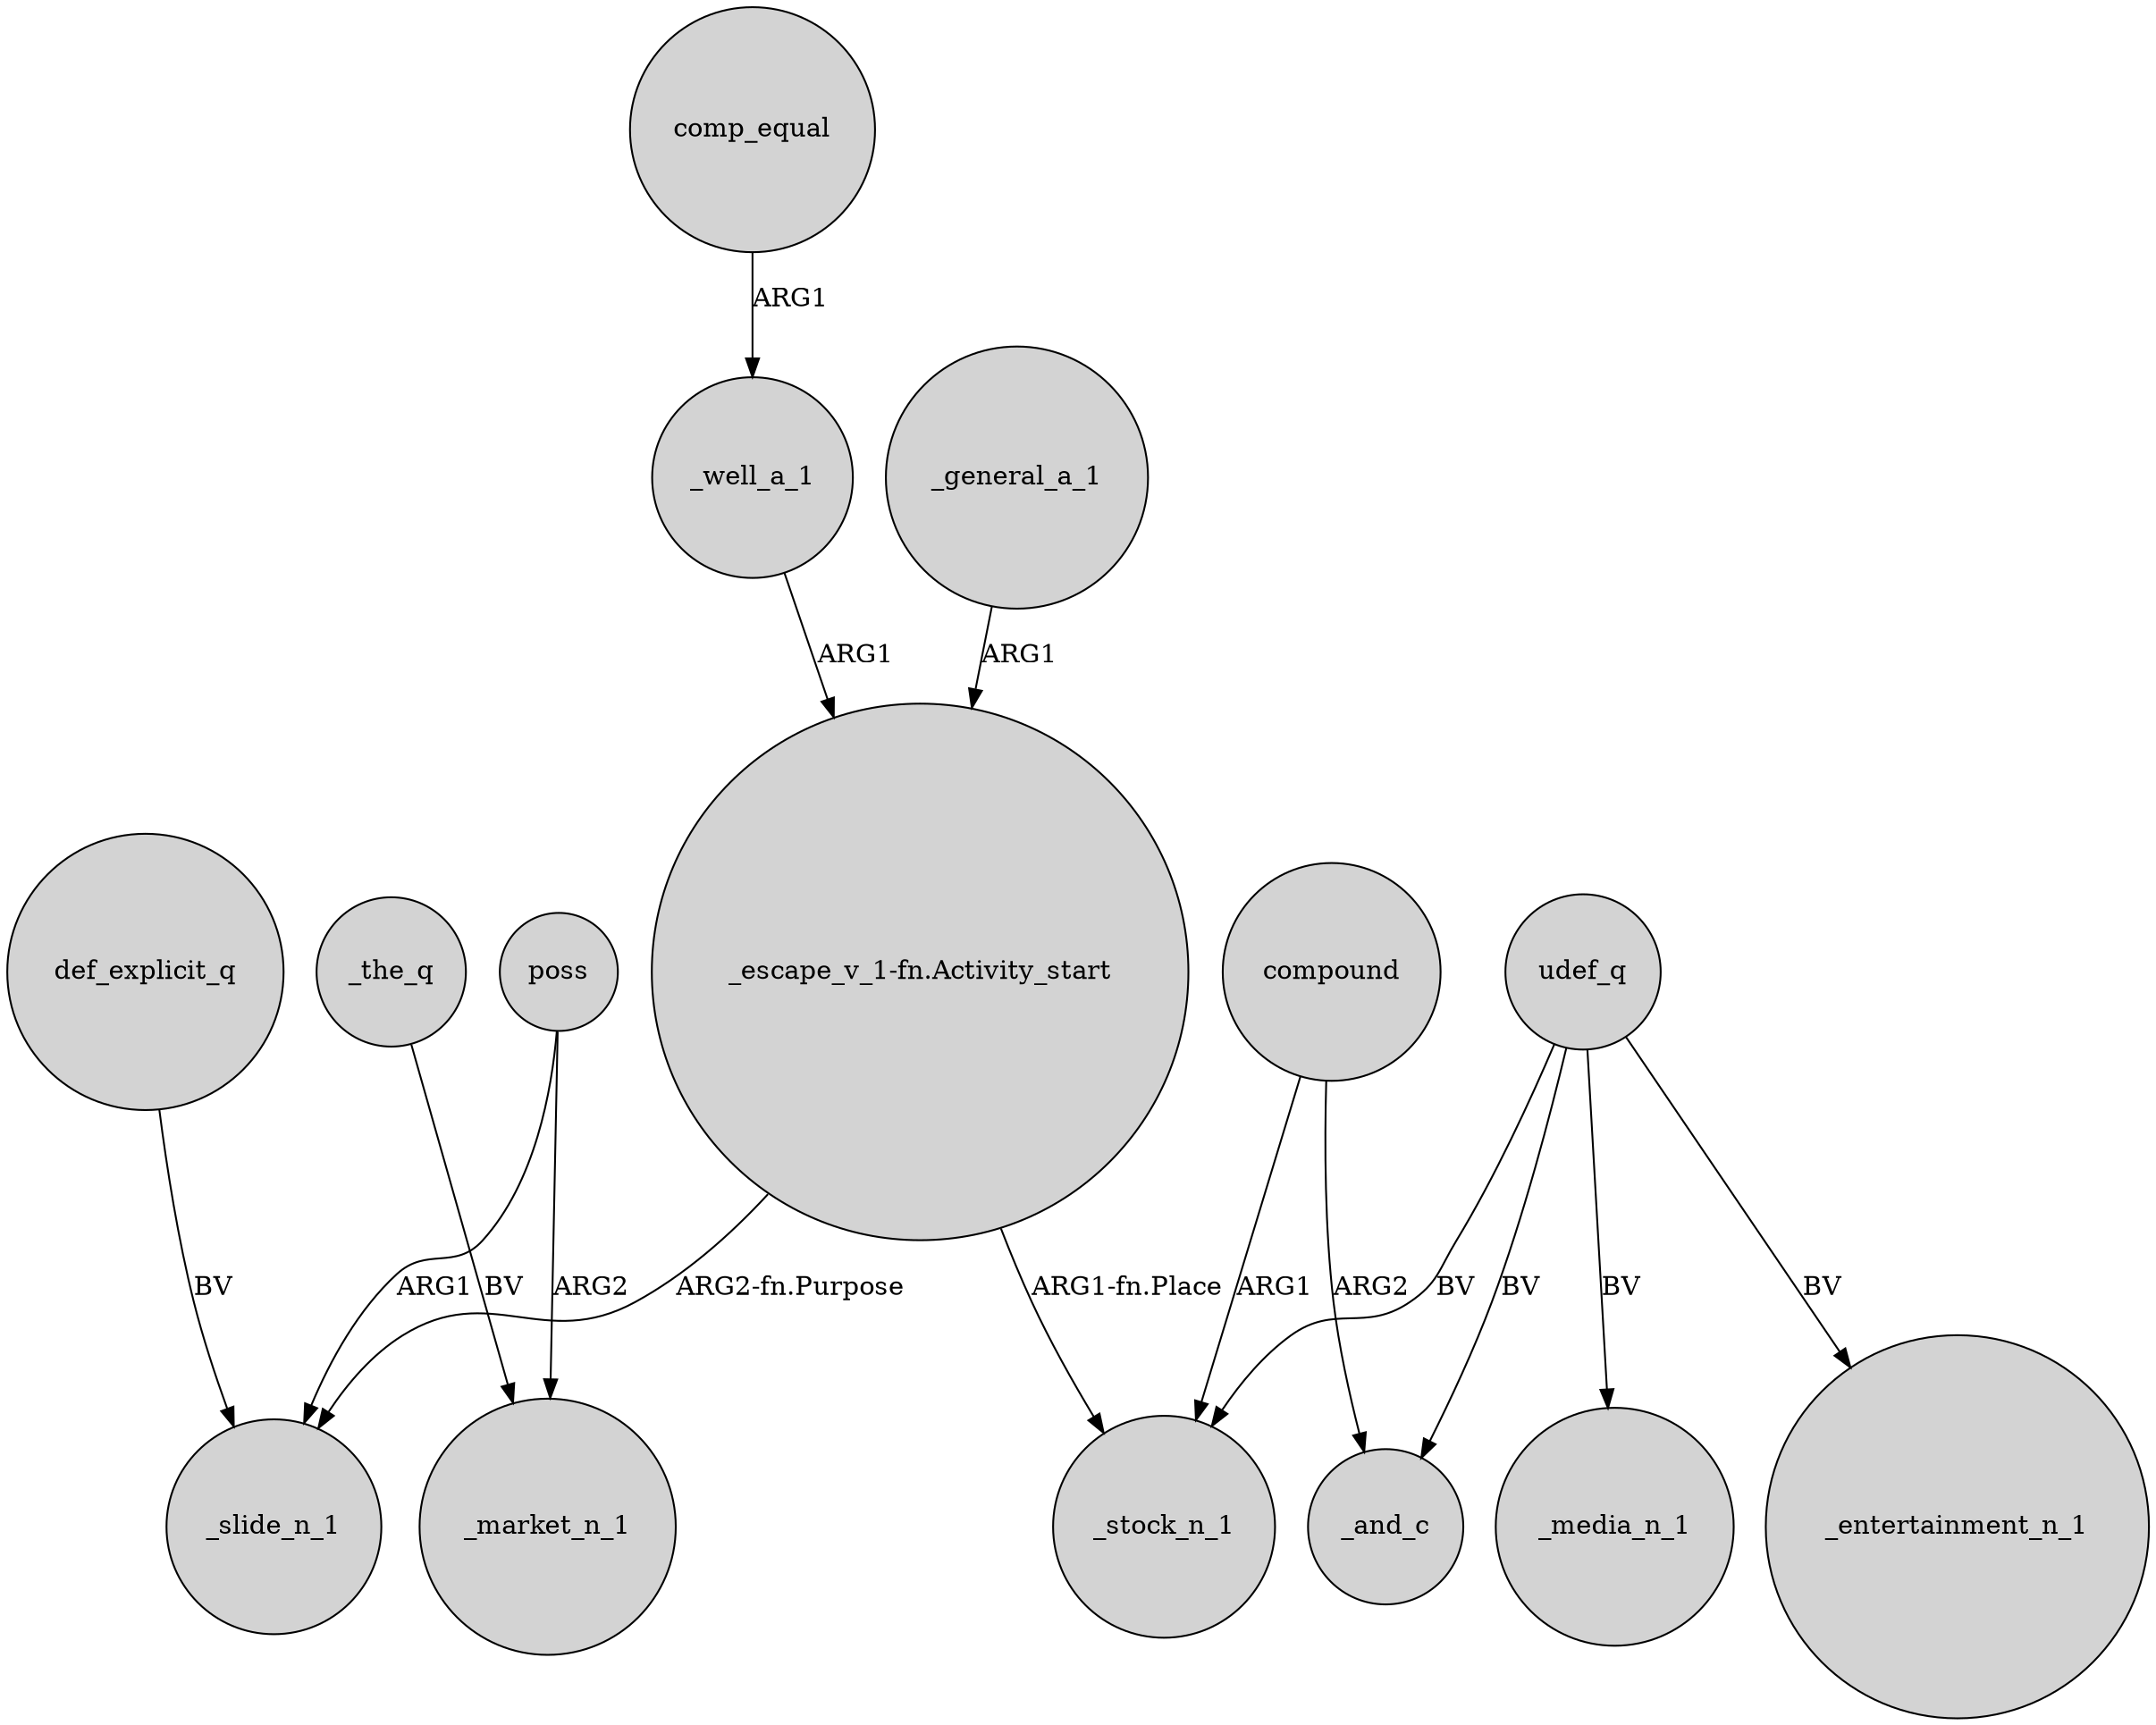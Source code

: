 digraph {
	node [shape=circle style=filled]
	"_escape_v_1-fn.Activity_start" -> _slide_n_1 [label="ARG2-fn.Purpose"]
	comp_equal -> _well_a_1 [label=ARG1]
	udef_q -> _and_c [label=BV]
	_general_a_1 -> "_escape_v_1-fn.Activity_start" [label=ARG1]
	compound -> _and_c [label=ARG2]
	udef_q -> _media_n_1 [label=BV]
	poss -> _slide_n_1 [label=ARG1]
	"_escape_v_1-fn.Activity_start" -> _stock_n_1 [label="ARG1-fn.Place"]
	poss -> _market_n_1 [label=ARG2]
	compound -> _stock_n_1 [label=ARG1]
	udef_q -> _entertainment_n_1 [label=BV]
	_the_q -> _market_n_1 [label=BV]
	def_explicit_q -> _slide_n_1 [label=BV]
	_well_a_1 -> "_escape_v_1-fn.Activity_start" [label=ARG1]
	udef_q -> _stock_n_1 [label=BV]
}
